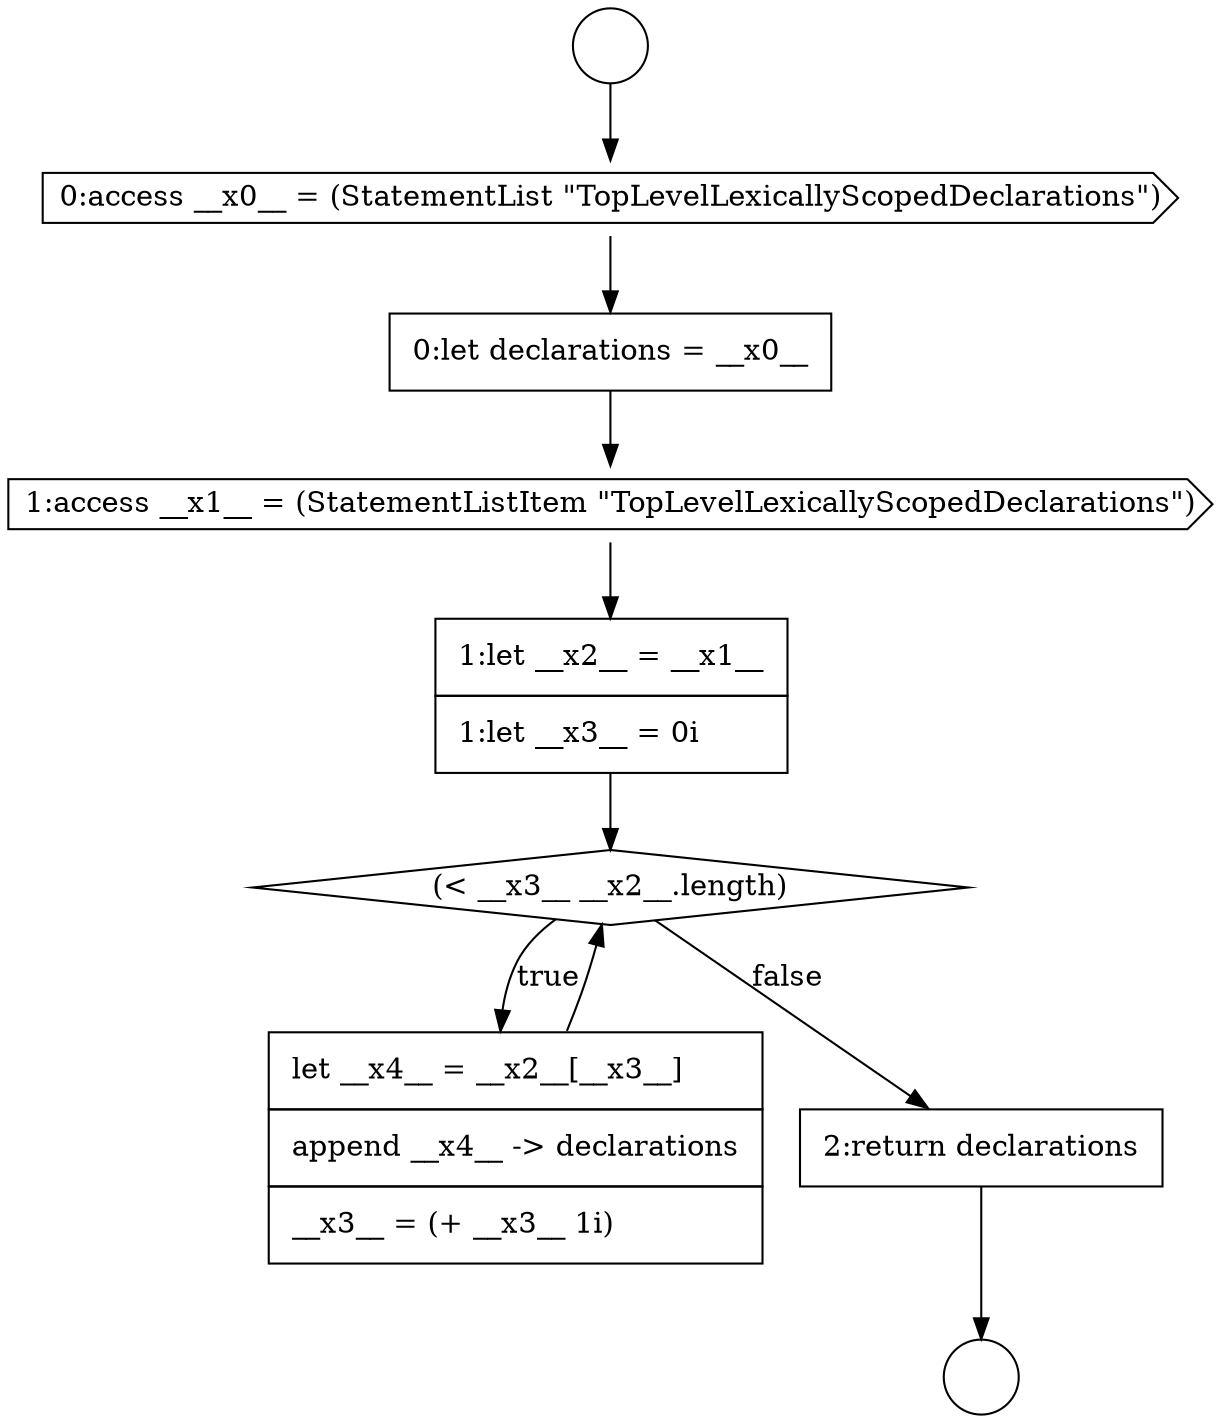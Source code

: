 digraph {
  node5412 [shape=circle label=" " color="black" fillcolor="white" style=filled]
  node5414 [shape=none, margin=0, label=<<font color="black">
    <table border="0" cellborder="1" cellspacing="0" cellpadding="10">
      <tr><td align="left">0:let declarations = __x0__</td></tr>
    </table>
  </font>> color="black" fillcolor="white" style=filled]
  node5418 [shape=none, margin=0, label=<<font color="black">
    <table border="0" cellborder="1" cellspacing="0" cellpadding="10">
      <tr><td align="left">let __x4__ = __x2__[__x3__]</td></tr>
      <tr><td align="left">append __x4__ -&gt; declarations</td></tr>
      <tr><td align="left">__x3__ = (+ __x3__ 1i)</td></tr>
    </table>
  </font>> color="black" fillcolor="white" style=filled]
  node5413 [shape=cds, label=<<font color="black">0:access __x0__ = (StatementList &quot;TopLevelLexicallyScopedDeclarations&quot;)</font>> color="black" fillcolor="white" style=filled]
  node5411 [shape=circle label=" " color="black" fillcolor="white" style=filled]
  node5416 [shape=none, margin=0, label=<<font color="black">
    <table border="0" cellborder="1" cellspacing="0" cellpadding="10">
      <tr><td align="left">1:let __x2__ = __x1__</td></tr>
      <tr><td align="left">1:let __x3__ = 0i</td></tr>
    </table>
  </font>> color="black" fillcolor="white" style=filled]
  node5415 [shape=cds, label=<<font color="black">1:access __x1__ = (StatementListItem &quot;TopLevelLexicallyScopedDeclarations&quot;)</font>> color="black" fillcolor="white" style=filled]
  node5419 [shape=none, margin=0, label=<<font color="black">
    <table border="0" cellborder="1" cellspacing="0" cellpadding="10">
      <tr><td align="left">2:return declarations</td></tr>
    </table>
  </font>> color="black" fillcolor="white" style=filled]
  node5417 [shape=diamond, label=<<font color="black">(&lt; __x3__ __x2__.length)</font>> color="black" fillcolor="white" style=filled]
  node5417 -> node5418 [label=<<font color="black">true</font>> color="black"]
  node5417 -> node5419 [label=<<font color="black">false</font>> color="black"]
  node5418 -> node5417 [ color="black"]
  node5414 -> node5415 [ color="black"]
  node5413 -> node5414 [ color="black"]
  node5416 -> node5417 [ color="black"]
  node5411 -> node5413 [ color="black"]
  node5419 -> node5412 [ color="black"]
  node5415 -> node5416 [ color="black"]
}
